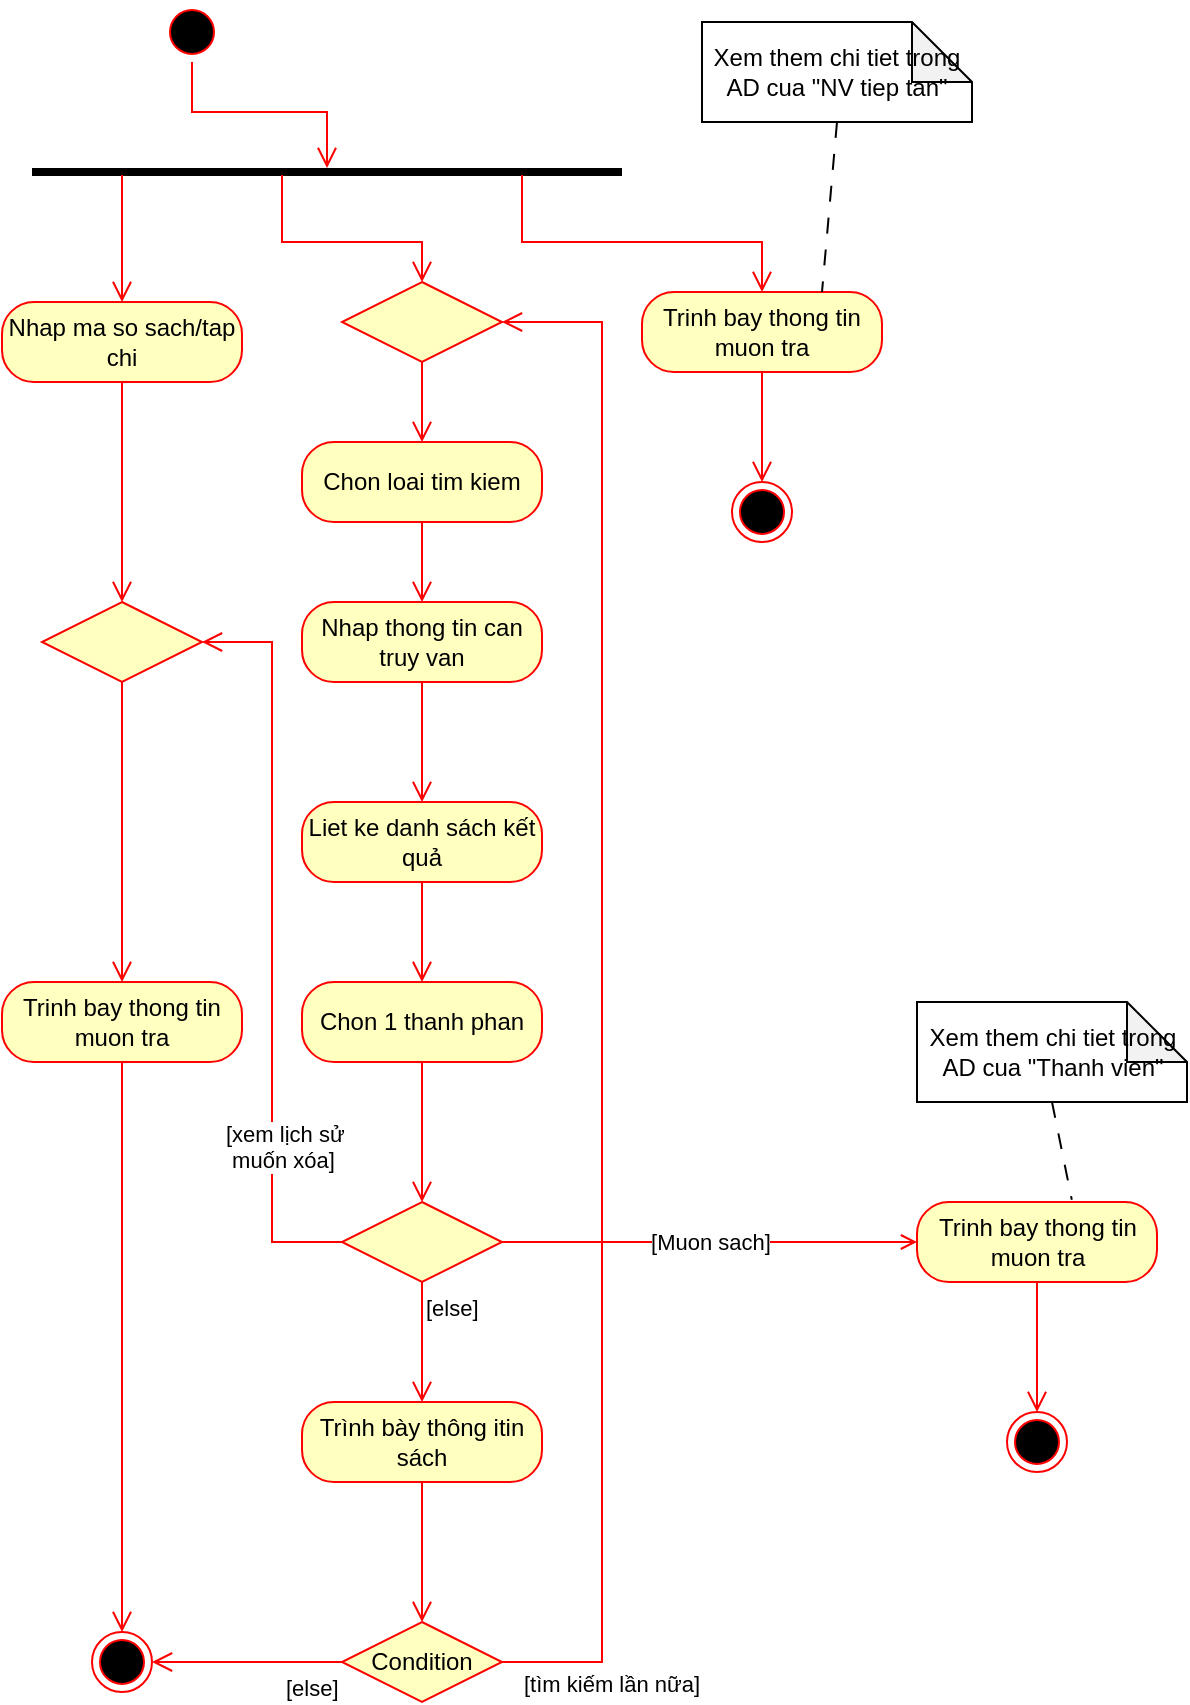 <mxfile version="28.1.2">
  <diagram name="Trang-1" id="Jed1r8KYlvTtbcGKBD8q">
    <mxGraphModel dx="926" dy="603" grid="1" gridSize="10" guides="1" tooltips="1" connect="1" arrows="1" fold="1" page="1" pageScale="1" pageWidth="827" pageHeight="1169" math="0" shadow="0">
      <root>
        <mxCell id="0" />
        <mxCell id="1" parent="0" />
        <mxCell id="m0M_s_L7UmJVFSEreQ84-6" value="" style="ellipse;html=1;shape=startState;fillColor=#000000;strokeColor=#ff0000;" vertex="1" parent="1">
          <mxGeometry x="100" y="10" width="30" height="30" as="geometry" />
        </mxCell>
        <mxCell id="m0M_s_L7UmJVFSEreQ84-7" value="" style="edgeStyle=orthogonalEdgeStyle;html=1;verticalAlign=bottom;endArrow=open;endSize=8;strokeColor=#ff0000;rounded=0;" edge="1" source="m0M_s_L7UmJVFSEreQ84-6" parent="1" target="m0M_s_L7UmJVFSEreQ84-12">
          <mxGeometry relative="1" as="geometry">
            <mxPoint x="120" y="100" as="targetPoint" />
          </mxGeometry>
        </mxCell>
        <mxCell id="m0M_s_L7UmJVFSEreQ84-12" value="" style="line;strokeWidth=4;html=1;perimeter=backbonePerimeter;points=[];outlineConnect=0;" vertex="1" parent="1">
          <mxGeometry x="35" y="90" width="295" height="10" as="geometry" />
        </mxCell>
        <mxCell id="m0M_s_L7UmJVFSEreQ84-13" value="Nhap ma so sach/tap chi" style="rounded=1;whiteSpace=wrap;html=1;arcSize=40;fontColor=#000000;fillColor=#ffffc0;strokeColor=#ff0000;" vertex="1" parent="1">
          <mxGeometry x="20" y="160" width="120" height="40" as="geometry" />
        </mxCell>
        <mxCell id="m0M_s_L7UmJVFSEreQ84-14" value="" style="edgeStyle=orthogonalEdgeStyle;html=1;verticalAlign=bottom;endArrow=open;endSize=8;strokeColor=#ff0000;rounded=0;exitX=0.5;exitY=1;exitDx=0;exitDy=0;entryX=0.5;entryY=0;entryDx=0;entryDy=0;" edge="1" source="m0M_s_L7UmJVFSEreQ84-13" parent="1" target="m0M_s_L7UmJVFSEreQ84-16">
          <mxGeometry relative="1" as="geometry">
            <mxPoint x="190" y="260" as="targetPoint" />
            <mxPoint x="80.0" y="240" as="sourcePoint" />
            <Array as="points">
              <mxPoint x="80" y="260" />
              <mxPoint x="80" y="260" />
            </Array>
          </mxGeometry>
        </mxCell>
        <mxCell id="m0M_s_L7UmJVFSEreQ84-15" value="" style="edgeStyle=orthogonalEdgeStyle;html=1;verticalAlign=bottom;endArrow=open;endSize=8;strokeColor=#ff0000;rounded=0;entryX=0.5;entryY=0;entryDx=0;entryDy=0;" edge="1" parent="1" source="m0M_s_L7UmJVFSEreQ84-12" target="m0M_s_L7UmJVFSEreQ84-13">
          <mxGeometry relative="1" as="geometry">
            <mxPoint x="80" y="170" as="targetPoint" />
            <mxPoint x="80" y="110" as="sourcePoint" />
            <Array as="points">
              <mxPoint x="80" y="110" />
              <mxPoint x="80" y="110" />
            </Array>
          </mxGeometry>
        </mxCell>
        <mxCell id="m0M_s_L7UmJVFSEreQ84-16" value="" style="rhombus;whiteSpace=wrap;html=1;fontColor=#000000;fillColor=#ffffc0;strokeColor=#ff0000;" vertex="1" parent="1">
          <mxGeometry x="40" y="310" width="80" height="40" as="geometry" />
        </mxCell>
        <mxCell id="m0M_s_L7UmJVFSEreQ84-19" value="" style="edgeStyle=orthogonalEdgeStyle;html=1;verticalAlign=bottom;endArrow=open;endSize=8;strokeColor=#ff0000;rounded=0;exitX=0.5;exitY=1;exitDx=0;exitDy=0;entryX=0.5;entryY=0;entryDx=0;entryDy=0;" edge="1" parent="1" source="m0M_s_L7UmJVFSEreQ84-16" target="m0M_s_L7UmJVFSEreQ84-20">
          <mxGeometry relative="1" as="geometry">
            <mxPoint x="79.66" y="380" as="targetPoint" />
            <mxPoint x="79.66" y="320" as="sourcePoint" />
          </mxGeometry>
        </mxCell>
        <mxCell id="m0M_s_L7UmJVFSEreQ84-20" value="Trinh bay thong tin muon tra" style="rounded=1;whiteSpace=wrap;html=1;arcSize=40;fontColor=#000000;fillColor=#ffffc0;strokeColor=#ff0000;" vertex="1" parent="1">
          <mxGeometry x="20" y="500" width="120" height="40" as="geometry" />
        </mxCell>
        <mxCell id="m0M_s_L7UmJVFSEreQ84-21" value="Chon loai tim kiem" style="rounded=1;whiteSpace=wrap;html=1;arcSize=40;fontColor=#000000;fillColor=#ffffc0;strokeColor=#ff0000;" vertex="1" parent="1">
          <mxGeometry x="170" y="230" width="120" height="40" as="geometry" />
        </mxCell>
        <mxCell id="m0M_s_L7UmJVFSEreQ84-22" value="" style="edgeStyle=orthogonalEdgeStyle;html=1;verticalAlign=bottom;endArrow=open;endSize=8;strokeColor=#ff0000;rounded=0;exitX=0.5;exitY=1;exitDx=0;exitDy=0;entryX=0.5;entryY=0;entryDx=0;entryDy=0;" edge="1" parent="1" source="m0M_s_L7UmJVFSEreQ84-21" target="m0M_s_L7UmJVFSEreQ84-23">
          <mxGeometry relative="1" as="geometry">
            <mxPoint x="230" y="270" as="targetPoint" />
            <mxPoint x="230.0" y="240" as="sourcePoint" />
            <Array as="points" />
          </mxGeometry>
        </mxCell>
        <mxCell id="m0M_s_L7UmJVFSEreQ84-23" value="Nhap thong tin can truy van" style="rounded=1;whiteSpace=wrap;html=1;arcSize=40;fontColor=#000000;fillColor=#ffffc0;strokeColor=#ff0000;" vertex="1" parent="1">
          <mxGeometry x="170" y="310" width="120" height="40" as="geometry" />
        </mxCell>
        <mxCell id="m0M_s_L7UmJVFSEreQ84-24" value="" style="edgeStyle=orthogonalEdgeStyle;html=1;verticalAlign=bottom;endArrow=open;endSize=8;strokeColor=#ff0000;rounded=0;exitX=0.5;exitY=1;exitDx=0;exitDy=0;entryX=0.5;entryY=0;entryDx=0;entryDy=0;" edge="1" parent="1" source="m0M_s_L7UmJVFSEreQ84-23" target="m0M_s_L7UmJVFSEreQ84-26">
          <mxGeometry relative="1" as="geometry">
            <mxPoint x="360" y="460" as="targetPoint" />
            <mxPoint x="360.0" y="430" as="sourcePoint" />
            <Array as="points">
              <mxPoint x="230" y="360" />
              <mxPoint x="230" y="360" />
            </Array>
          </mxGeometry>
        </mxCell>
        <mxCell id="m0M_s_L7UmJVFSEreQ84-25" value="" style="edgeStyle=orthogonalEdgeStyle;html=1;verticalAlign=bottom;endArrow=open;endSize=8;strokeColor=#ff0000;rounded=0;entryX=0.5;entryY=0;entryDx=0;entryDy=0;" edge="1" parent="1" source="m0M_s_L7UmJVFSEreQ84-12" target="m0M_s_L7UmJVFSEreQ84-44">
          <mxGeometry relative="1" as="geometry">
            <mxPoint x="390" y="180" as="targetPoint" />
            <mxPoint x="390" y="120" as="sourcePoint" />
            <Array as="points">
              <mxPoint x="160" y="130" />
              <mxPoint x="230" y="130" />
            </Array>
          </mxGeometry>
        </mxCell>
        <mxCell id="m0M_s_L7UmJVFSEreQ84-26" value="Liet ke danh sách kết quả" style="rounded=1;whiteSpace=wrap;html=1;arcSize=40;fontColor=#000000;fillColor=#ffffc0;strokeColor=#ff0000;" vertex="1" parent="1">
          <mxGeometry x="170" y="410" width="120" height="40" as="geometry" />
        </mxCell>
        <mxCell id="m0M_s_L7UmJVFSEreQ84-27" value="" style="edgeStyle=orthogonalEdgeStyle;html=1;verticalAlign=bottom;endArrow=open;endSize=8;strokeColor=#ff0000;rounded=0;exitX=0.5;exitY=1;exitDx=0;exitDy=0;entryX=0.5;entryY=0;entryDx=0;entryDy=0;" edge="1" parent="1" source="m0M_s_L7UmJVFSEreQ84-26" target="m0M_s_L7UmJVFSEreQ84-28">
          <mxGeometry relative="1" as="geometry">
            <mxPoint x="230" y="490" as="targetPoint" />
            <mxPoint x="230.0" y="460" as="sourcePoint" />
            <Array as="points" />
          </mxGeometry>
        </mxCell>
        <mxCell id="m0M_s_L7UmJVFSEreQ84-28" value="Chon 1 thanh phan" style="rounded=1;whiteSpace=wrap;html=1;arcSize=40;fontColor=#000000;fillColor=#ffffc0;strokeColor=#ff0000;" vertex="1" parent="1">
          <mxGeometry x="170" y="500" width="120" height="40" as="geometry" />
        </mxCell>
        <mxCell id="m0M_s_L7UmJVFSEreQ84-29" value="" style="edgeStyle=orthogonalEdgeStyle;html=1;verticalAlign=bottom;endArrow=open;endSize=8;strokeColor=#ff0000;rounded=0;exitX=0.5;exitY=1;exitDx=0;exitDy=0;entryX=0.5;entryY=0;entryDx=0;entryDy=0;" edge="1" parent="1" source="m0M_s_L7UmJVFSEreQ84-28" target="m0M_s_L7UmJVFSEreQ84-33">
          <mxGeometry relative="1" as="geometry">
            <mxPoint x="230" y="600" as="targetPoint" />
            <mxPoint x="230.0" y="570" as="sourcePoint" />
            <Array as="points" />
          </mxGeometry>
        </mxCell>
        <mxCell id="m0M_s_L7UmJVFSEreQ84-59" value="[Muon sach]" style="edgeStyle=orthogonalEdgeStyle;shape=wire;rounded=0;orthogonalLoop=1;jettySize=auto;html=1;exitX=1;exitY=0.5;exitDx=0;exitDy=0;entryX=0;entryY=0.5;entryDx=0;entryDy=0;dashed=1;strokeColor=light-dark(#ff0000, #ededed);endArrow=open;endFill=0;" edge="1" parent="1" source="m0M_s_L7UmJVFSEreQ84-33" target="m0M_s_L7UmJVFSEreQ84-58">
          <mxGeometry relative="1" as="geometry" />
        </mxCell>
        <mxCell id="m0M_s_L7UmJVFSEreQ84-33" value="" style="rhombus;whiteSpace=wrap;html=1;fontColor=#000000;fillColor=#ffffc0;strokeColor=#ff0000;" vertex="1" parent="1">
          <mxGeometry x="190" y="610" width="80" height="40" as="geometry" />
        </mxCell>
        <mxCell id="m0M_s_L7UmJVFSEreQ84-34" value="[xem lịch sử&lt;div&gt;&amp;nbsp;muốn xóa]&lt;/div&gt;" style="edgeStyle=orthogonalEdgeStyle;html=1;align=left;verticalAlign=bottom;endArrow=open;endSize=8;strokeColor=#ff0000;rounded=0;exitX=0;exitY=0.5;exitDx=0;exitDy=0;entryX=1;entryY=0.5;entryDx=0;entryDy=0;" edge="1" source="m0M_s_L7UmJVFSEreQ84-33" parent="1" target="m0M_s_L7UmJVFSEreQ84-16">
          <mxGeometry x="-0.634" y="25" relative="1" as="geometry">
            <mxPoint x="370" y="630" as="targetPoint" />
            <mxPoint as="offset" />
          </mxGeometry>
        </mxCell>
        <mxCell id="m0M_s_L7UmJVFSEreQ84-35" value="[else]" style="edgeStyle=orthogonalEdgeStyle;html=1;align=left;verticalAlign=top;endArrow=open;endSize=8;strokeColor=#ff0000;rounded=0;entryX=0.5;entryY=0;entryDx=0;entryDy=0;" edge="1" source="m0M_s_L7UmJVFSEreQ84-33" parent="1" target="m0M_s_L7UmJVFSEreQ84-37">
          <mxGeometry x="-1" relative="1" as="geometry">
            <mxPoint x="230" y="710" as="targetPoint" />
          </mxGeometry>
        </mxCell>
        <mxCell id="m0M_s_L7UmJVFSEreQ84-37" value="Trình bày thông itin sách" style="rounded=1;whiteSpace=wrap;html=1;arcSize=40;fontColor=#000000;fillColor=#ffffc0;strokeColor=#ff0000;" vertex="1" parent="1">
          <mxGeometry x="170" y="710" width="120" height="40" as="geometry" />
        </mxCell>
        <mxCell id="m0M_s_L7UmJVFSEreQ84-38" value="" style="edgeStyle=orthogonalEdgeStyle;html=1;verticalAlign=bottom;endArrow=open;endSize=8;strokeColor=#ff0000;rounded=0;exitX=0.5;exitY=1;exitDx=0;exitDy=0;entryX=0.5;entryY=0;entryDx=0;entryDy=0;" edge="1" parent="1" source="m0M_s_L7UmJVFSEreQ84-37" target="m0M_s_L7UmJVFSEreQ84-39">
          <mxGeometry relative="1" as="geometry">
            <mxPoint x="230" y="810" as="targetPoint" />
            <mxPoint x="230.0" y="800" as="sourcePoint" />
            <Array as="points" />
          </mxGeometry>
        </mxCell>
        <mxCell id="m0M_s_L7UmJVFSEreQ84-39" value="Condition" style="rhombus;whiteSpace=wrap;html=1;fontColor=#000000;fillColor=#ffffc0;strokeColor=#ff0000;" vertex="1" parent="1">
          <mxGeometry x="190" y="820" width="80" height="40" as="geometry" />
        </mxCell>
        <mxCell id="m0M_s_L7UmJVFSEreQ84-40" value="[tìm kiếm lần nữa]" style="edgeStyle=orthogonalEdgeStyle;html=1;align=left;verticalAlign=bottom;endArrow=open;endSize=8;strokeColor=#ff0000;rounded=0;entryX=1;entryY=0.5;entryDx=0;entryDy=0;" edge="1" source="m0M_s_L7UmJVFSEreQ84-39" parent="1" target="m0M_s_L7UmJVFSEreQ84-44">
          <mxGeometry x="-0.976" y="-20" relative="1" as="geometry">
            <mxPoint x="370" y="840" as="targetPoint" />
            <Array as="points">
              <mxPoint x="320" y="840" />
              <mxPoint x="320" y="170" />
            </Array>
            <mxPoint as="offset" />
          </mxGeometry>
        </mxCell>
        <mxCell id="m0M_s_L7UmJVFSEreQ84-41" value="[else]" style="edgeStyle=orthogonalEdgeStyle;html=1;align=left;verticalAlign=top;endArrow=open;endSize=8;strokeColor=#ff0000;rounded=0;entryX=1;entryY=0.5;entryDx=0;entryDy=0;" edge="1" source="m0M_s_L7UmJVFSEreQ84-39" parent="1" target="m0M_s_L7UmJVFSEreQ84-42">
          <mxGeometry x="-0.368" relative="1" as="geometry">
            <mxPoint x="230" y="920" as="targetPoint" />
            <mxPoint as="offset" />
          </mxGeometry>
        </mxCell>
        <mxCell id="m0M_s_L7UmJVFSEreQ84-42" value="" style="ellipse;html=1;shape=endState;fillColor=#000000;strokeColor=#ff0000;" vertex="1" parent="1">
          <mxGeometry x="65" y="825" width="30" height="30" as="geometry" />
        </mxCell>
        <mxCell id="m0M_s_L7UmJVFSEreQ84-43" value="" style="edgeStyle=orthogonalEdgeStyle;html=1;verticalAlign=bottom;endArrow=open;endSize=8;strokeColor=#ff0000;rounded=0;exitX=0.5;exitY=1;exitDx=0;exitDy=0;entryX=0.5;entryY=0;entryDx=0;entryDy=0;" edge="1" parent="1" source="m0M_s_L7UmJVFSEreQ84-20" target="m0M_s_L7UmJVFSEreQ84-42">
          <mxGeometry relative="1" as="geometry">
            <mxPoint x="70" y="580" as="targetPoint" />
            <mxPoint x="70" y="500" as="sourcePoint" />
          </mxGeometry>
        </mxCell>
        <mxCell id="m0M_s_L7UmJVFSEreQ84-44" value="" style="rhombus;whiteSpace=wrap;html=1;fontColor=#000000;fillColor=#ffffc0;strokeColor=#ff0000;" vertex="1" parent="1">
          <mxGeometry x="190" y="150" width="80" height="40" as="geometry" />
        </mxCell>
        <mxCell id="m0M_s_L7UmJVFSEreQ84-45" value="" style="edgeStyle=orthogonalEdgeStyle;html=1;align=left;verticalAlign=bottom;endArrow=open;endSize=8;strokeColor=#ff0000;rounded=0;entryX=0.5;entryY=0;entryDx=0;entryDy=0;" edge="1" source="m0M_s_L7UmJVFSEreQ84-44" parent="1" target="m0M_s_L7UmJVFSEreQ84-21">
          <mxGeometry x="-0.5" y="60" relative="1" as="geometry">
            <mxPoint x="540" y="150" as="targetPoint" />
            <mxPoint as="offset" />
          </mxGeometry>
        </mxCell>
        <mxCell id="m0M_s_L7UmJVFSEreQ84-47" value="Trinh bay thong tin muon tra" style="rounded=1;whiteSpace=wrap;html=1;arcSize=40;fontColor=#000000;fillColor=#ffffc0;strokeColor=#ff0000;" vertex="1" parent="1">
          <mxGeometry x="340" y="155" width="120" height="40" as="geometry" />
        </mxCell>
        <mxCell id="m0M_s_L7UmJVFSEreQ84-48" value="" style="ellipse;html=1;shape=endState;fillColor=#000000;strokeColor=#ff0000;" vertex="1" parent="1">
          <mxGeometry x="385" y="250" width="30" height="30" as="geometry" />
        </mxCell>
        <mxCell id="m0M_s_L7UmJVFSEreQ84-49" value="" style="edgeStyle=orthogonalEdgeStyle;html=1;verticalAlign=bottom;endArrow=open;endSize=8;strokeColor=#ff0000;rounded=0;exitX=0.5;exitY=1;exitDx=0;exitDy=0;entryX=0.5;entryY=0;entryDx=0;entryDy=0;" edge="1" parent="1" source="m0M_s_L7UmJVFSEreQ84-47" target="m0M_s_L7UmJVFSEreQ84-48">
          <mxGeometry relative="1" as="geometry">
            <mxPoint x="390" y="235" as="targetPoint" />
            <mxPoint x="390" y="155" as="sourcePoint" />
          </mxGeometry>
        </mxCell>
        <mxCell id="m0M_s_L7UmJVFSEreQ84-50" value="" style="edgeStyle=orthogonalEdgeStyle;html=1;verticalAlign=bottom;endArrow=open;endSize=8;strokeColor=#ff0000;rounded=0;entryX=0.5;entryY=0;entryDx=0;entryDy=0;" edge="1" parent="1" source="m0M_s_L7UmJVFSEreQ84-12" target="m0M_s_L7UmJVFSEreQ84-47">
          <mxGeometry relative="1" as="geometry">
            <mxPoint x="560" y="154" as="targetPoint" />
            <mxPoint x="490" y="100" as="sourcePoint" />
            <Array as="points">
              <mxPoint x="280" y="130" />
              <mxPoint x="400" y="130" />
            </Array>
          </mxGeometry>
        </mxCell>
        <mxCell id="m0M_s_L7UmJVFSEreQ84-53" style="rounded=0;orthogonalLoop=1;jettySize=auto;html=1;exitX=0.5;exitY=1;exitDx=0;exitDy=0;exitPerimeter=0;entryX=0.75;entryY=0;entryDx=0;entryDy=0;dashed=1;dashPattern=8 8;endArrow=none;endFill=0;" edge="1" parent="1" source="m0M_s_L7UmJVFSEreQ84-52" target="m0M_s_L7UmJVFSEreQ84-47">
          <mxGeometry relative="1" as="geometry" />
        </mxCell>
        <mxCell id="m0M_s_L7UmJVFSEreQ84-52" value="Xem them chi tiet trong AD cua &quot;NV tiep tan&quot;" style="shape=note;whiteSpace=wrap;html=1;backgroundOutline=1;darkOpacity=0.05;" vertex="1" parent="1">
          <mxGeometry x="370" y="20" width="135" height="50" as="geometry" />
        </mxCell>
        <mxCell id="m0M_s_L7UmJVFSEreQ84-54" value="" style="ellipse;html=1;shape=endState;fillColor=#000000;strokeColor=#ff0000;" vertex="1" parent="1">
          <mxGeometry x="522.5" y="715" width="30" height="30" as="geometry" />
        </mxCell>
        <mxCell id="m0M_s_L7UmJVFSEreQ84-55" value="" style="edgeStyle=orthogonalEdgeStyle;html=1;verticalAlign=bottom;endArrow=open;endSize=8;strokeColor=#ff0000;rounded=0;exitX=0.5;exitY=1;exitDx=0;exitDy=0;entryX=0.5;entryY=0;entryDx=0;entryDy=0;" edge="1" parent="1" target="m0M_s_L7UmJVFSEreQ84-54" source="m0M_s_L7UmJVFSEreQ84-58">
          <mxGeometry relative="1" as="geometry">
            <mxPoint x="540" y="685" as="targetPoint" />
            <mxPoint x="550" y="645" as="sourcePoint" />
          </mxGeometry>
        </mxCell>
        <mxCell id="m0M_s_L7UmJVFSEreQ84-56" style="rounded=0;orthogonalLoop=1;jettySize=auto;html=1;exitX=0.5;exitY=1;exitDx=0;exitDy=0;exitPerimeter=0;entryX=0.645;entryY=-0.028;entryDx=0;entryDy=0;dashed=1;dashPattern=8 8;entryPerimeter=0;endArrow=none;endFill=0;" edge="1" parent="1" source="m0M_s_L7UmJVFSEreQ84-57" target="m0M_s_L7UmJVFSEreQ84-58">
          <mxGeometry relative="1" as="geometry">
            <mxPoint x="530" y="535" as="targetPoint" />
          </mxGeometry>
        </mxCell>
        <mxCell id="m0M_s_L7UmJVFSEreQ84-57" value="Xem them chi tiet trong AD cua &quot;Thanh vien&quot;" style="shape=note;whiteSpace=wrap;html=1;backgroundOutline=1;darkOpacity=0.05;" vertex="1" parent="1">
          <mxGeometry x="477.5" y="510" width="135" height="50" as="geometry" />
        </mxCell>
        <mxCell id="m0M_s_L7UmJVFSEreQ84-58" value="Trinh bay thong tin muon tra" style="rounded=1;whiteSpace=wrap;html=1;arcSize=40;fontColor=#000000;fillColor=#ffffc0;strokeColor=#ff0000;" vertex="1" parent="1">
          <mxGeometry x="477.5" y="610" width="120" height="40" as="geometry" />
        </mxCell>
      </root>
    </mxGraphModel>
  </diagram>
</mxfile>
